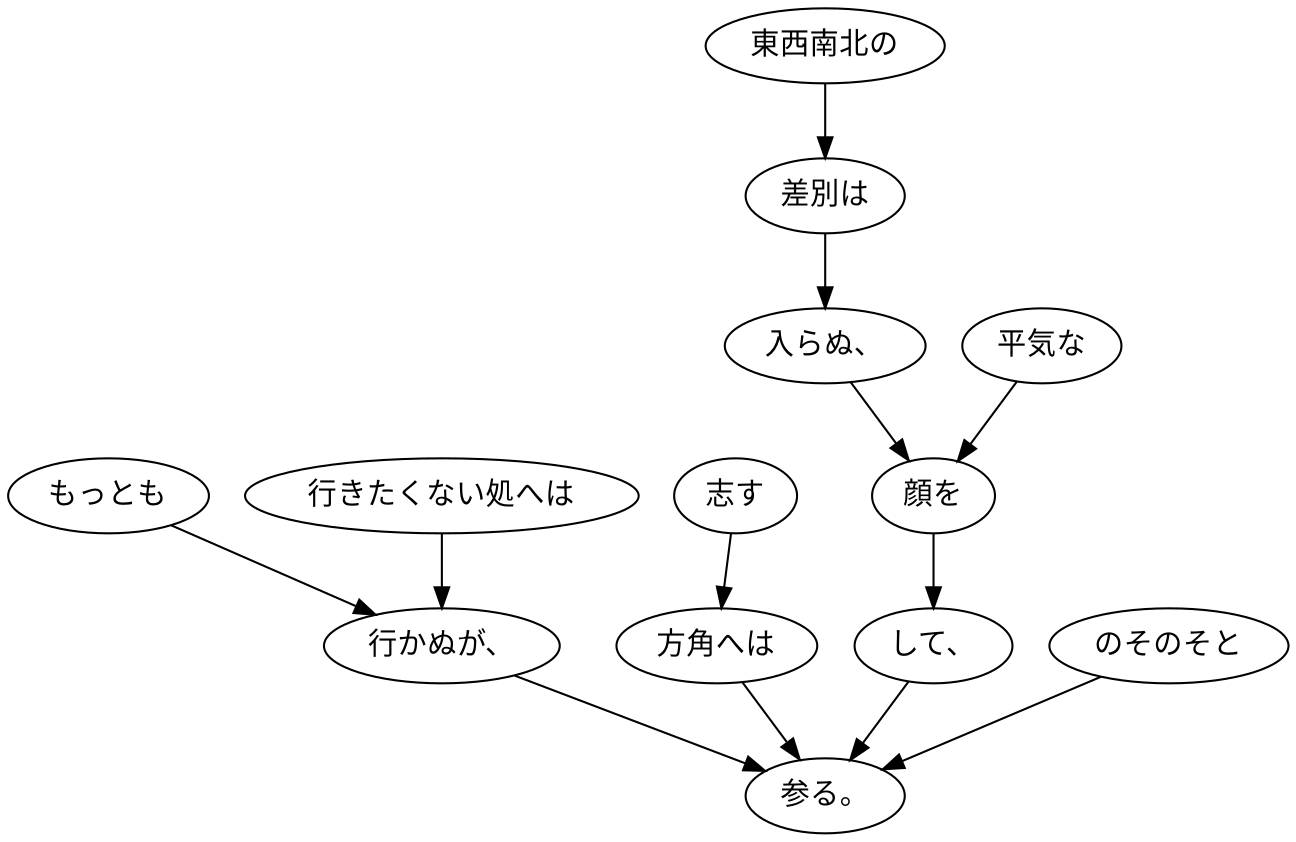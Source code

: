 digraph graph2066 {
	node0 [label="もっとも"];
	node1 [label="行きたくない処へは"];
	node2 [label="行かぬが、"];
	node3 [label="志す"];
	node4 [label="方角へは"];
	node5 [label="東西南北の"];
	node6 [label="差別は"];
	node7 [label="入らぬ、"];
	node8 [label="平気な"];
	node9 [label="顔を"];
	node10 [label="して、"];
	node11 [label="のそのそと"];
	node12 [label="参る。"];
	node0 -> node2;
	node1 -> node2;
	node2 -> node12;
	node3 -> node4;
	node4 -> node12;
	node5 -> node6;
	node6 -> node7;
	node7 -> node9;
	node8 -> node9;
	node9 -> node10;
	node10 -> node12;
	node11 -> node12;
}
